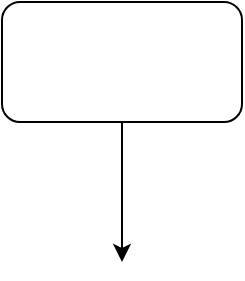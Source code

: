 <mxfile version="10.7.5" type="github"><diagram id="Nfjz5lrU1dOjKnmv30_2" name="第 1 页"><mxGraphModel dx="1353" dy="773" grid="1" gridSize="10" guides="1" tooltips="1" connect="1" arrows="1" fold="1" page="1" pageScale="1" pageWidth="827" pageHeight="1169" math="0" shadow="0"><root><mxCell id="0"/><mxCell id="1" parent="0"/><mxCell id="J47dV6er1qKzbsJ2OIWR-1" value="" style="rounded=1;whiteSpace=wrap;html=1;" parent="1" vertex="1"><mxGeometry x="290" y="100" width="120" height="60" as="geometry"/></mxCell><mxCell id="J47dV6er1qKzbsJ2OIWR-2" value="" style="endArrow=classic;html=1;exitX=0.5;exitY=1;exitDx=0;exitDy=0;" parent="1" source="J47dV6er1qKzbsJ2OIWR-1" edge="1"><mxGeometry width="50" height="50" relative="1" as="geometry"><mxPoint x="350" y="210" as="sourcePoint"/><mxPoint x="350" y="230" as="targetPoint"/></mxGeometry></mxCell></root></mxGraphModel></diagram></mxfile>